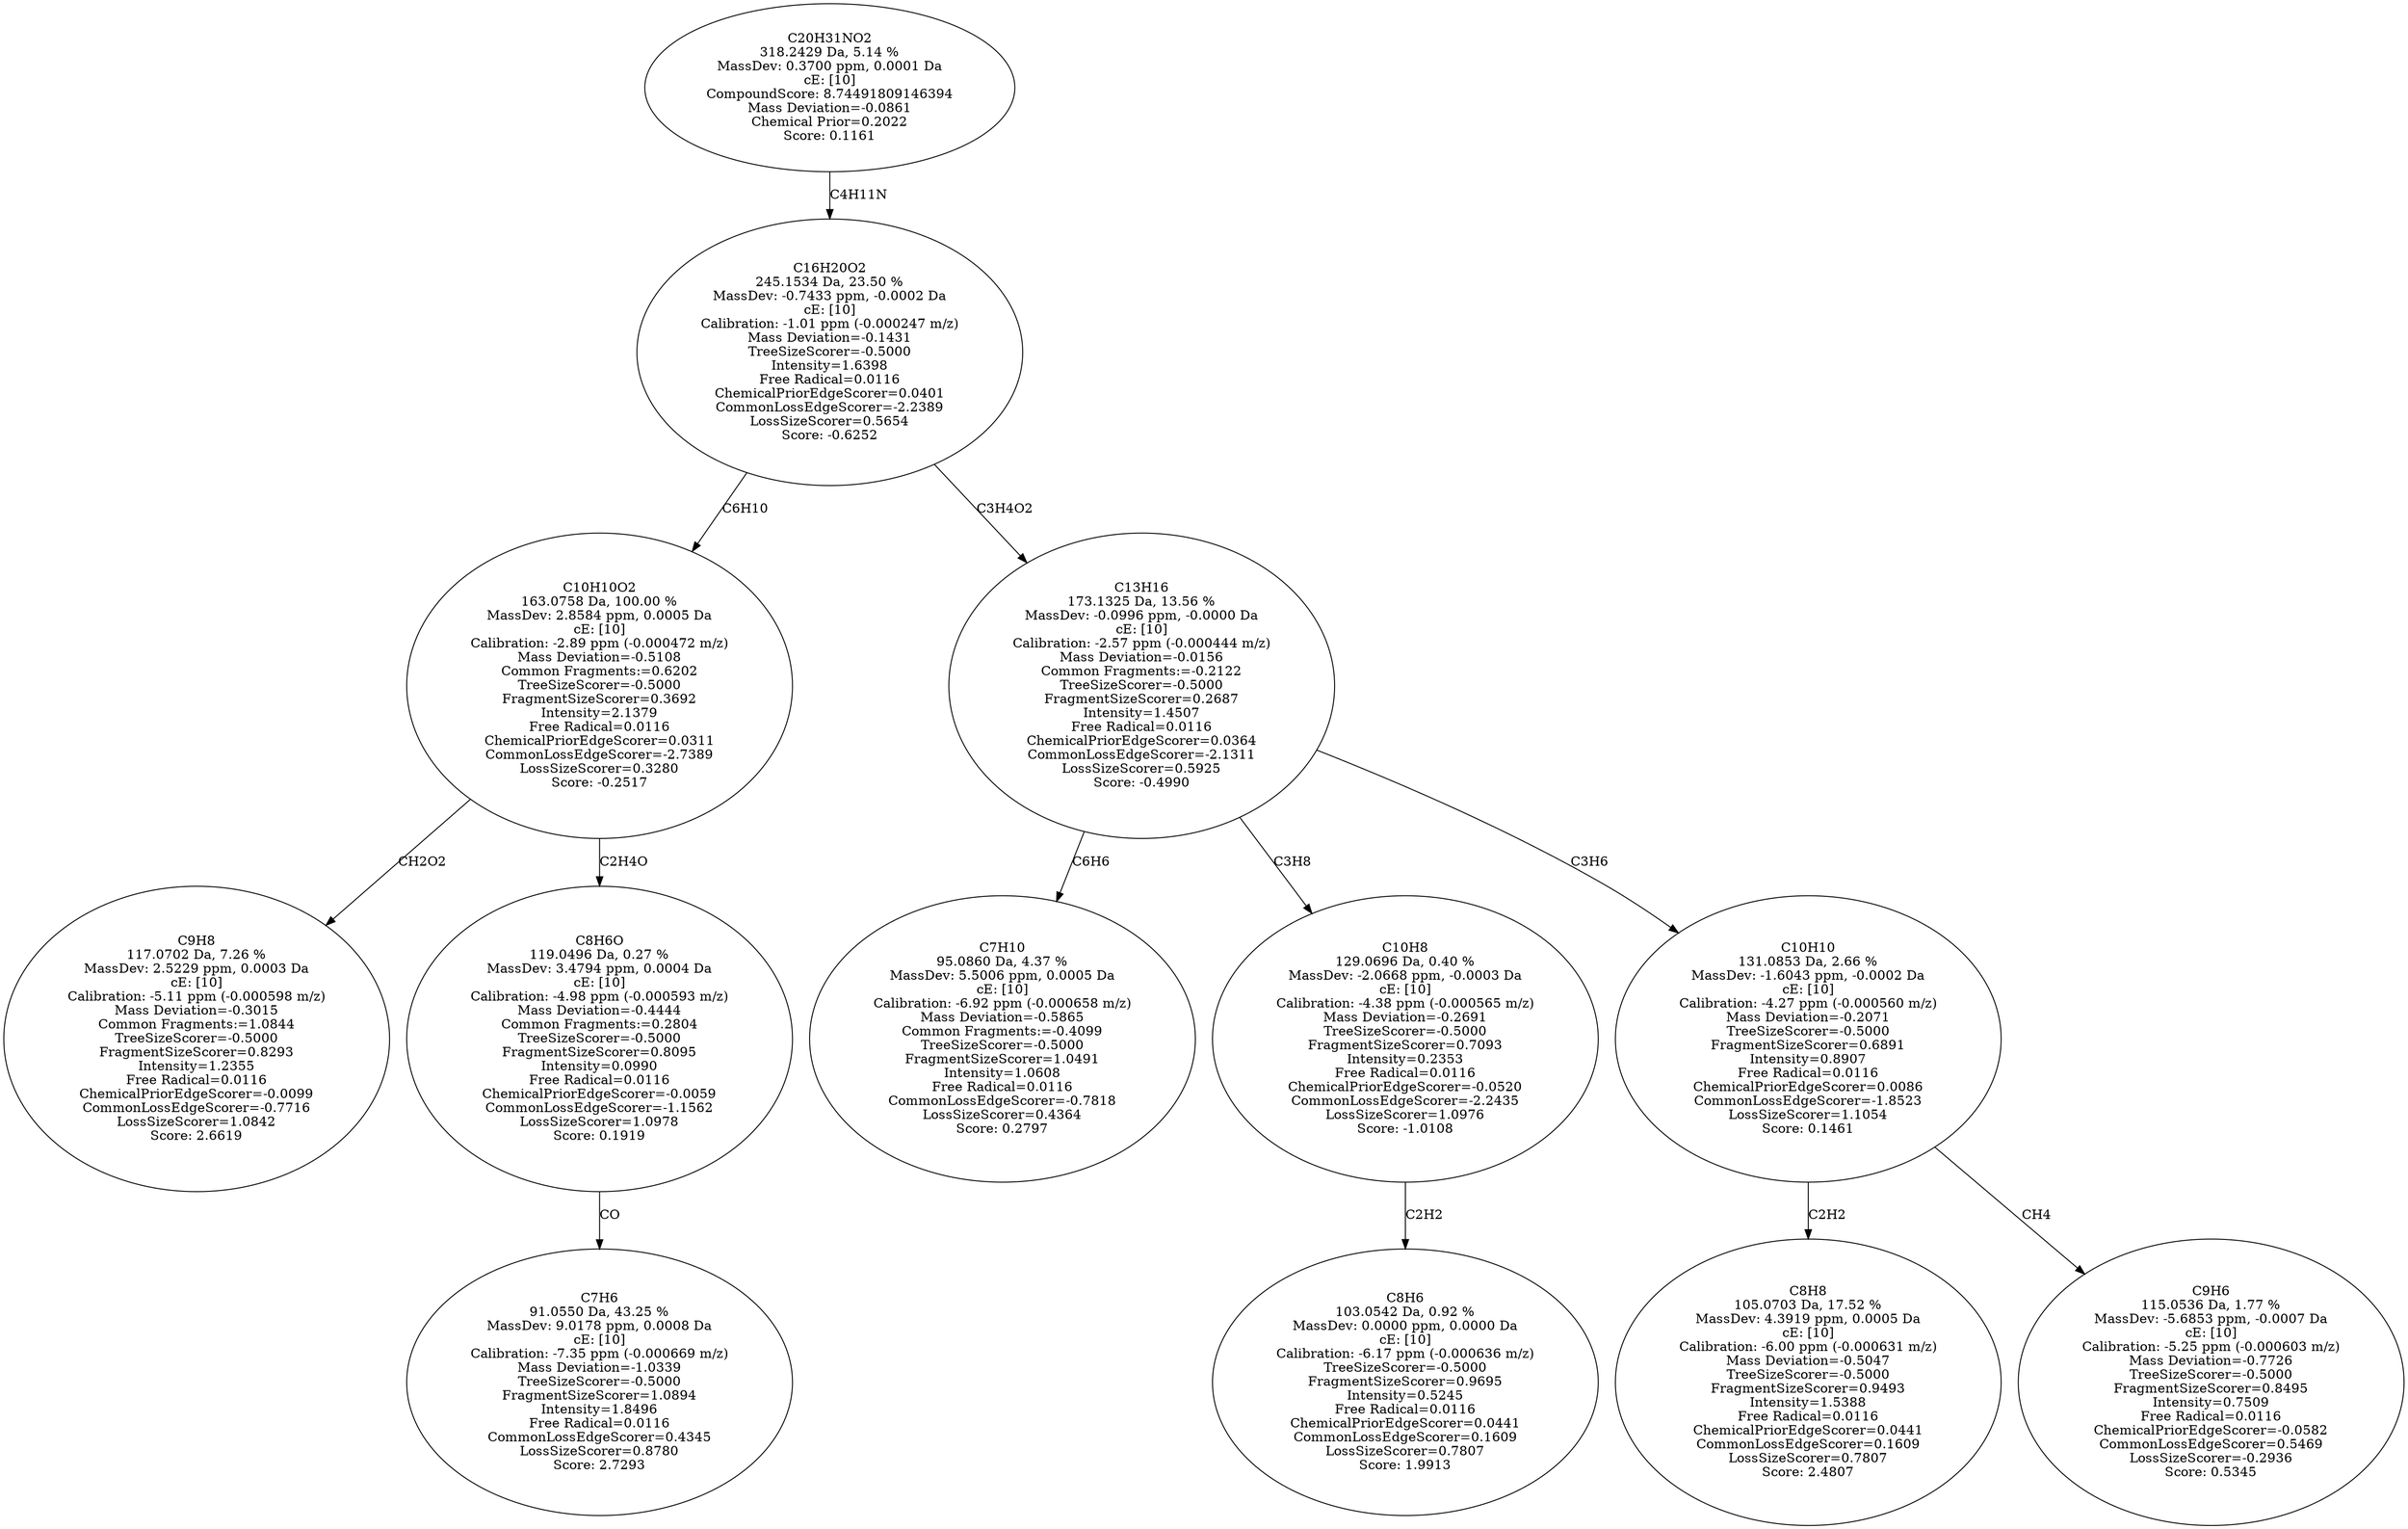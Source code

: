 strict digraph {
v1 [label="C9H8\n117.0702 Da, 7.26 %\nMassDev: 2.5229 ppm, 0.0003 Da\ncE: [10]\nCalibration: -5.11 ppm (-0.000598 m/z)\nMass Deviation=-0.3015\nCommon Fragments:=1.0844\nTreeSizeScorer=-0.5000\nFragmentSizeScorer=0.8293\nIntensity=1.2355\nFree Radical=0.0116\nChemicalPriorEdgeScorer=-0.0099\nCommonLossEdgeScorer=-0.7716\nLossSizeScorer=1.0842\nScore: 2.6619"];
v2 [label="C7H6\n91.0550 Da, 43.25 %\nMassDev: 9.0178 ppm, 0.0008 Da\ncE: [10]\nCalibration: -7.35 ppm (-0.000669 m/z)\nMass Deviation=-1.0339\nTreeSizeScorer=-0.5000\nFragmentSizeScorer=1.0894\nIntensity=1.8496\nFree Radical=0.0116\nCommonLossEdgeScorer=0.4345\nLossSizeScorer=0.8780\nScore: 2.7293"];
v3 [label="C8H6O\n119.0496 Da, 0.27 %\nMassDev: 3.4794 ppm, 0.0004 Da\ncE: [10]\nCalibration: -4.98 ppm (-0.000593 m/z)\nMass Deviation=-0.4444\nCommon Fragments:=0.2804\nTreeSizeScorer=-0.5000\nFragmentSizeScorer=0.8095\nIntensity=0.0990\nFree Radical=0.0116\nChemicalPriorEdgeScorer=-0.0059\nCommonLossEdgeScorer=-1.1562\nLossSizeScorer=1.0978\nScore: 0.1919"];
v4 [label="C10H10O2\n163.0758 Da, 100.00 %\nMassDev: 2.8584 ppm, 0.0005 Da\ncE: [10]\nCalibration: -2.89 ppm (-0.000472 m/z)\nMass Deviation=-0.5108\nCommon Fragments:=0.6202\nTreeSizeScorer=-0.5000\nFragmentSizeScorer=0.3692\nIntensity=2.1379\nFree Radical=0.0116\nChemicalPriorEdgeScorer=0.0311\nCommonLossEdgeScorer=-2.7389\nLossSizeScorer=0.3280\nScore: -0.2517"];
v5 [label="C7H10\n95.0860 Da, 4.37 %\nMassDev: 5.5006 ppm, 0.0005 Da\ncE: [10]\nCalibration: -6.92 ppm (-0.000658 m/z)\nMass Deviation=-0.5865\nCommon Fragments:=-0.4099\nTreeSizeScorer=-0.5000\nFragmentSizeScorer=1.0491\nIntensity=1.0608\nFree Radical=0.0116\nCommonLossEdgeScorer=-0.7818\nLossSizeScorer=0.4364\nScore: 0.2797"];
v6 [label="C8H6\n103.0542 Da, 0.92 %\nMassDev: 0.0000 ppm, 0.0000 Da\ncE: [10]\nCalibration: -6.17 ppm (-0.000636 m/z)\nTreeSizeScorer=-0.5000\nFragmentSizeScorer=0.9695\nIntensity=0.5245\nFree Radical=0.0116\nChemicalPriorEdgeScorer=0.0441\nCommonLossEdgeScorer=0.1609\nLossSizeScorer=0.7807\nScore: 1.9913"];
v7 [label="C10H8\n129.0696 Da, 0.40 %\nMassDev: -2.0668 ppm, -0.0003 Da\ncE: [10]\nCalibration: -4.38 ppm (-0.000565 m/z)\nMass Deviation=-0.2691\nTreeSizeScorer=-0.5000\nFragmentSizeScorer=0.7093\nIntensity=0.2353\nFree Radical=0.0116\nChemicalPriorEdgeScorer=-0.0520\nCommonLossEdgeScorer=-2.2435\nLossSizeScorer=1.0976\nScore: -1.0108"];
v8 [label="C8H8\n105.0703 Da, 17.52 %\nMassDev: 4.3919 ppm, 0.0005 Da\ncE: [10]\nCalibration: -6.00 ppm (-0.000631 m/z)\nMass Deviation=-0.5047\nTreeSizeScorer=-0.5000\nFragmentSizeScorer=0.9493\nIntensity=1.5388\nFree Radical=0.0116\nChemicalPriorEdgeScorer=0.0441\nCommonLossEdgeScorer=0.1609\nLossSizeScorer=0.7807\nScore: 2.4807"];
v9 [label="C9H6\n115.0536 Da, 1.77 %\nMassDev: -5.6853 ppm, -0.0007 Da\ncE: [10]\nCalibration: -5.25 ppm (-0.000603 m/z)\nMass Deviation=-0.7726\nTreeSizeScorer=-0.5000\nFragmentSizeScorer=0.8495\nIntensity=0.7509\nFree Radical=0.0116\nChemicalPriorEdgeScorer=-0.0582\nCommonLossEdgeScorer=0.5469\nLossSizeScorer=-0.2936\nScore: 0.5345"];
v10 [label="C10H10\n131.0853 Da, 2.66 %\nMassDev: -1.6043 ppm, -0.0002 Da\ncE: [10]\nCalibration: -4.27 ppm (-0.000560 m/z)\nMass Deviation=-0.2071\nTreeSizeScorer=-0.5000\nFragmentSizeScorer=0.6891\nIntensity=0.8907\nFree Radical=0.0116\nChemicalPriorEdgeScorer=0.0086\nCommonLossEdgeScorer=-1.8523\nLossSizeScorer=1.1054\nScore: 0.1461"];
v11 [label="C13H16\n173.1325 Da, 13.56 %\nMassDev: -0.0996 ppm, -0.0000 Da\ncE: [10]\nCalibration: -2.57 ppm (-0.000444 m/z)\nMass Deviation=-0.0156\nCommon Fragments:=-0.2122\nTreeSizeScorer=-0.5000\nFragmentSizeScorer=0.2687\nIntensity=1.4507\nFree Radical=0.0116\nChemicalPriorEdgeScorer=0.0364\nCommonLossEdgeScorer=-2.1311\nLossSizeScorer=0.5925\nScore: -0.4990"];
v12 [label="C16H20O2\n245.1534 Da, 23.50 %\nMassDev: -0.7433 ppm, -0.0002 Da\ncE: [10]\nCalibration: -1.01 ppm (-0.000247 m/z)\nMass Deviation=-0.1431\nTreeSizeScorer=-0.5000\nIntensity=1.6398\nFree Radical=0.0116\nChemicalPriorEdgeScorer=0.0401\nCommonLossEdgeScorer=-2.2389\nLossSizeScorer=0.5654\nScore: -0.6252"];
v13 [label="C20H31NO2\n318.2429 Da, 5.14 %\nMassDev: 0.3700 ppm, 0.0001 Da\ncE: [10]\nCompoundScore: 8.74491809146394\nMass Deviation=-0.0861\nChemical Prior=0.2022\nScore: 0.1161"];
v4 -> v1 [label="CH2O2"];
v3 -> v2 [label="CO"];
v4 -> v3 [label="C2H4O"];
v12 -> v4 [label="C6H10"];
v11 -> v5 [label="C6H6"];
v7 -> v6 [label="C2H2"];
v11 -> v7 [label="C3H8"];
v10 -> v8 [label="C2H2"];
v10 -> v9 [label="CH4"];
v11 -> v10 [label="C3H6"];
v12 -> v11 [label="C3H4O2"];
v13 -> v12 [label="C4H11N"];
}